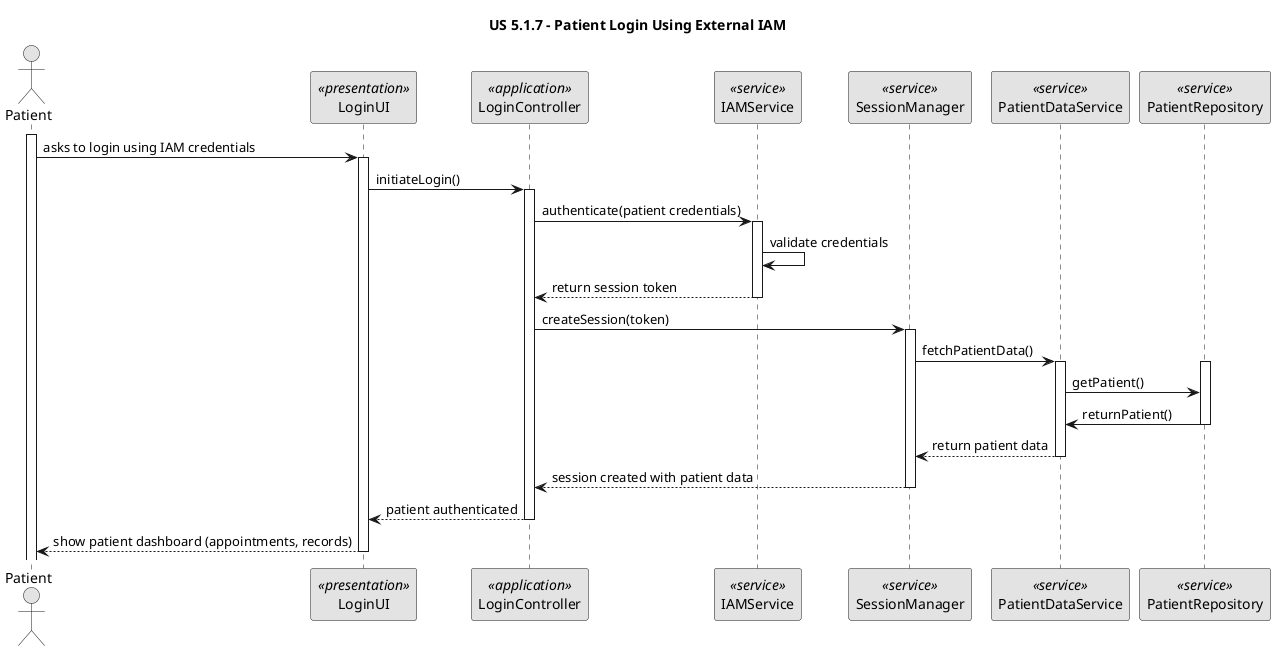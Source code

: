 @startuml

@startuml
skinparam monochrome true
skinparam packageStyle rectangle
skinparam shadowing false

title US 5.1.7 - Patient Login Using External IAM

actor "Patient" as Patient
participant "LoginUI" as UI <<presentation>>
participant "LoginController" as CTRL <<application>>
participant "IAMService" as IAM <<service>>
participant "SessionManager" as Session <<service>>
participant "PatientDataService" as PatientService <<service>>
participant "PatientRepository" as PatientRepository <<service>>

activate Patient

    Patient -> UI : asks to login using IAM credentials
    activate UI

        UI -> CTRL : initiateLogin()
        activate CTRL

        CTRL -> IAM : authenticate(patient credentials)
        activate IAM

            IAM -> IAM : validate credentials
            IAM --> CTRL : return session token
        deactivate IAM

        CTRL -> Session : createSession(token)
        activate Session
            Session -> PatientService : fetchPatientData()
            activate PatientService
            activate PatientRepository
            PatientService -> PatientRepository : getPatient()
            PatientRepository -> PatientService : returnPatient()
            deactivate PatientRepository
            PatientService --> Session : return patient data
            deactivate PatientService
        Session --> CTRL : session created with patient data
        deactivate Session

        CTRL --> UI : patient authenticated
    deactivate CTRL

    UI --> Patient : show patient dashboard (appointments, records)
    deactivate UI

@enduml

@enduml